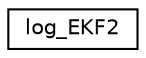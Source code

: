 digraph "Graphical Class Hierarchy"
{
 // INTERACTIVE_SVG=YES
  edge [fontname="Helvetica",fontsize="10",labelfontname="Helvetica",labelfontsize="10"];
  node [fontname="Helvetica",fontsize="10",shape=record];
  rankdir="LR";
  Node1 [label="log_EKF2",height=0.2,width=0.4,color="black", fillcolor="white", style="filled",URL="$structlog__EKF2.html"];
}
